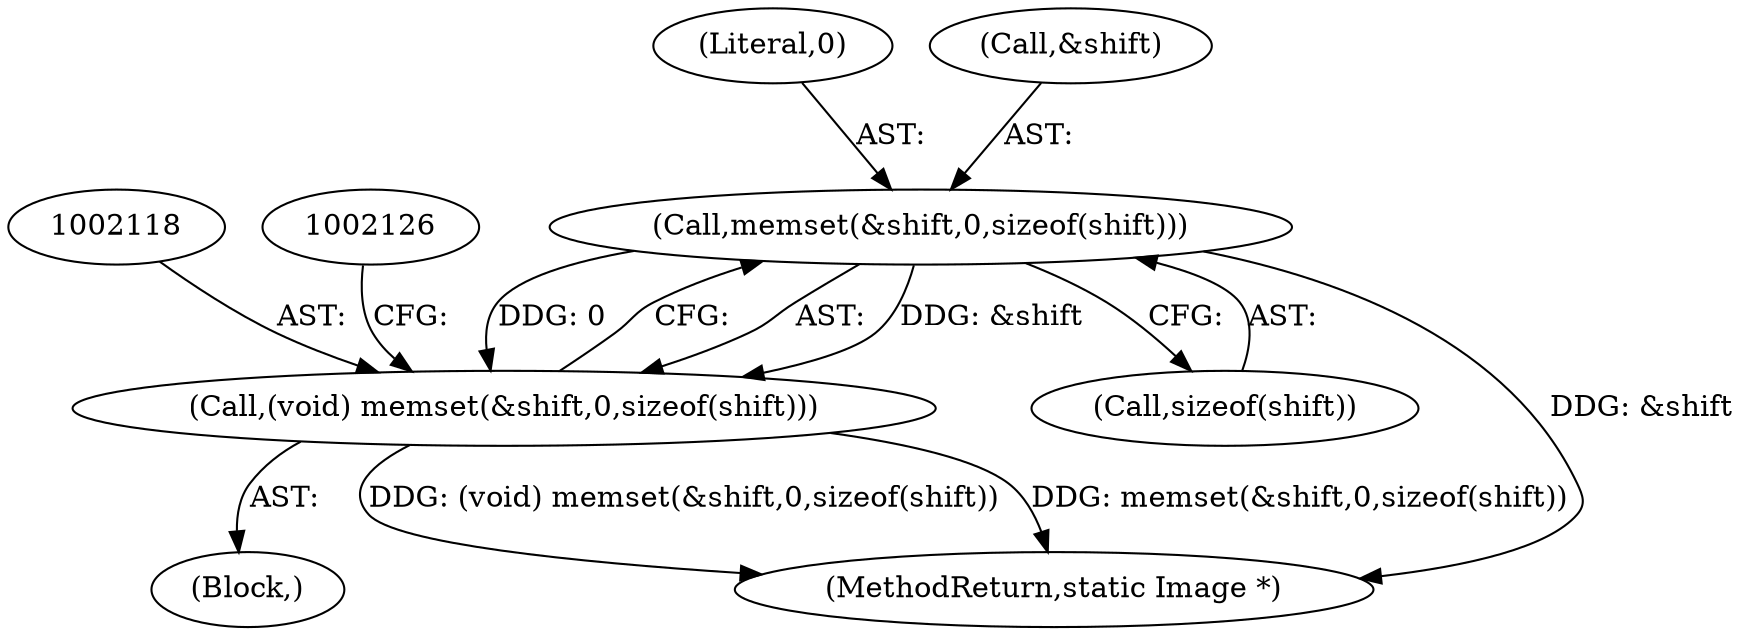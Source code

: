 digraph "0_ImageMagick_fe3066122ef72c82415811d25e9e3fad622c0a99@API" {
"1002119" [label="(Call,memset(&shift,0,sizeof(shift)))"];
"1002117" [label="(Call,(void) memset(&shift,0,sizeof(shift)))"];
"1002123" [label="(Call,sizeof(shift))"];
"1002122" [label="(Literal,0)"];
"1002120" [label="(Call,&shift)"];
"1002117" [label="(Call,(void) memset(&shift,0,sizeof(shift)))"];
"1004108" [label="(MethodReturn,static Image *)"];
"1002119" [label="(Call,memset(&shift,0,sizeof(shift)))"];
"1000254" [label="(Block,)"];
"1002119" -> "1002117"  [label="AST: "];
"1002119" -> "1002123"  [label="CFG: "];
"1002120" -> "1002119"  [label="AST: "];
"1002122" -> "1002119"  [label="AST: "];
"1002123" -> "1002119"  [label="AST: "];
"1002117" -> "1002119"  [label="CFG: "];
"1002119" -> "1004108"  [label="DDG: &shift"];
"1002119" -> "1002117"  [label="DDG: &shift"];
"1002119" -> "1002117"  [label="DDG: 0"];
"1002117" -> "1000254"  [label="AST: "];
"1002118" -> "1002117"  [label="AST: "];
"1002126" -> "1002117"  [label="CFG: "];
"1002117" -> "1004108"  [label="DDG: memset(&shift,0,sizeof(shift))"];
"1002117" -> "1004108"  [label="DDG: (void) memset(&shift,0,sizeof(shift))"];
}
